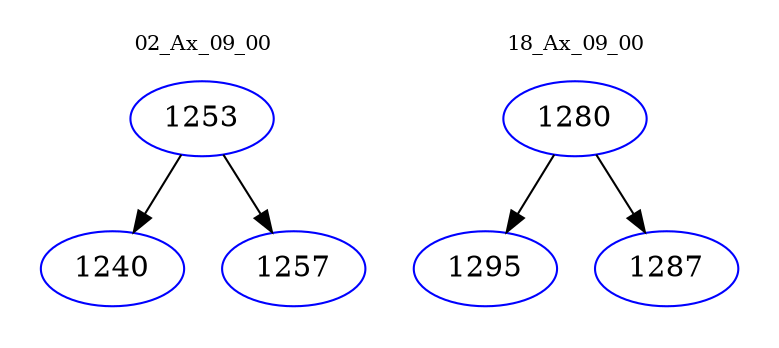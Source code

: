 digraph{
subgraph cluster_0 {
color = white
label = "02_Ax_09_00";
fontsize=10;
T0_1253 [label="1253", color="blue"]
T0_1253 -> T0_1240 [color="black"]
T0_1240 [label="1240", color="blue"]
T0_1253 -> T0_1257 [color="black"]
T0_1257 [label="1257", color="blue"]
}
subgraph cluster_1 {
color = white
label = "18_Ax_09_00";
fontsize=10;
T1_1280 [label="1280", color="blue"]
T1_1280 -> T1_1295 [color="black"]
T1_1295 [label="1295", color="blue"]
T1_1280 -> T1_1287 [color="black"]
T1_1287 [label="1287", color="blue"]
}
}
